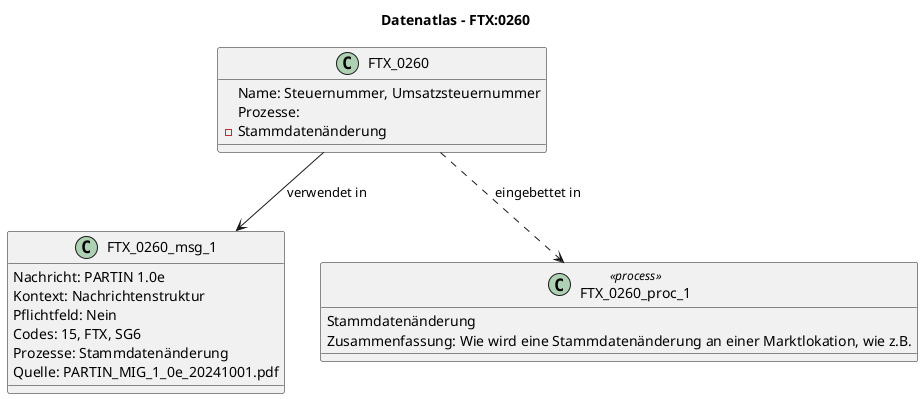 @startuml
title Datenatlas – FTX:0260
class FTX_0260 {
  Name: Steuernummer, Umsatzsteuernummer
  Prozesse:
    - Stammdatenänderung
}
class FTX_0260_msg_1 {
  Nachricht: PARTIN 1.0e
  Kontext: Nachrichtenstruktur
  Pflichtfeld: Nein
  Codes: 15, FTX, SG6
  Prozesse: Stammdatenänderung
  Quelle: PARTIN_MIG_1_0e_20241001.pdf
}
FTX_0260 --> FTX_0260_msg_1 : verwendet in
class FTX_0260_proc_1 <<process>> {
  Stammdatenänderung
  Zusammenfassung: Wie wird eine Stammdatenänderung an einer Marktlokation, wie z.B.
}
FTX_0260 ..> FTX_0260_proc_1 : eingebettet in
@enduml
